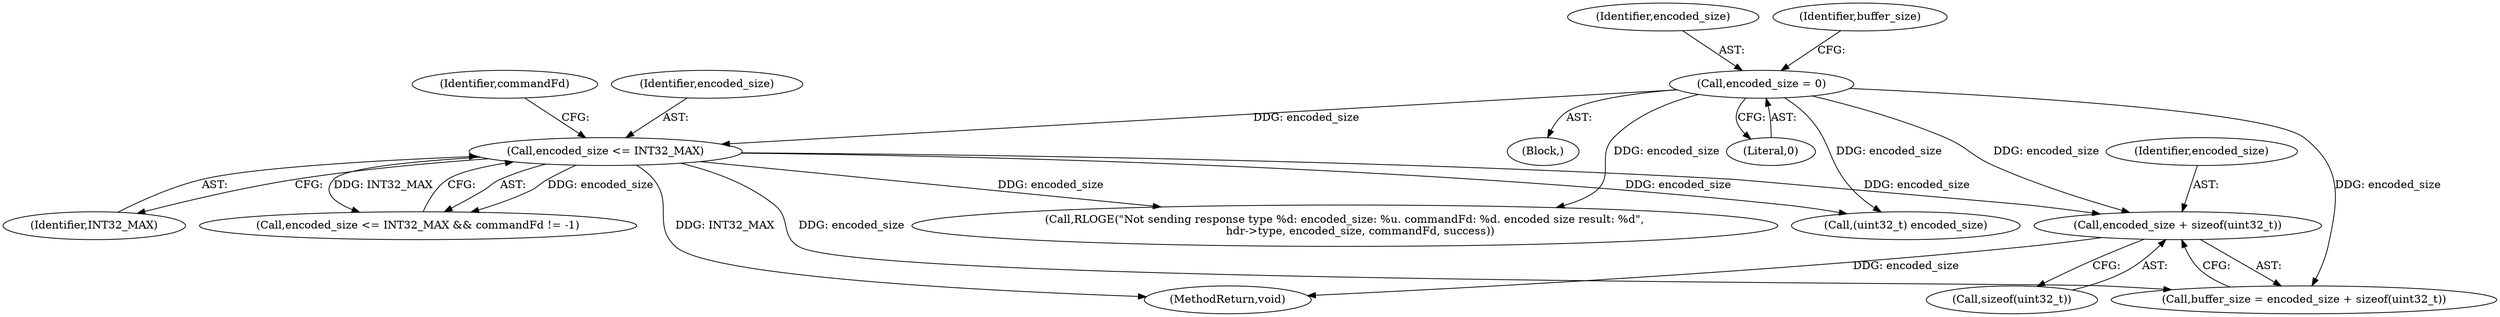 digraph "0_Android_95610818918f6f11fe7d23aca1380e6c0fac2af0_0@API" {
"1000140" [label="(Call,encoded_size + sizeof(uint32_t))"];
"1000104" [label="(Call,encoded_size = 0)"];
"1000130" [label="(Call,encoded_size <= INT32_MAX)"];
"1000138" [label="(Call,buffer_size = encoded_size + sizeof(uint32_t))"];
"1000141" [label="(Identifier,encoded_size)"];
"1000129" [label="(Call,encoded_size <= INT32_MAX && commandFd != -1)"];
"1000104" [label="(Call,encoded_size = 0)"];
"1000102" [label="(Block,)"];
"1000130" [label="(Call,encoded_size <= INT32_MAX)"];
"1000106" [label="(Literal,0)"];
"1000105" [label="(Identifier,encoded_size)"];
"1000110" [label="(Identifier,buffer_size)"];
"1000140" [label="(Call,encoded_size + sizeof(uint32_t))"];
"1000164" [label="(Call,(uint32_t) encoded_size)"];
"1000251" [label="(Call,RLOGE(\"Not sending response type %d: encoded_size: %u. commandFd: %d. encoded size result: %d\",\n         hdr->type, encoded_size, commandFd, success))"];
"1000132" [label="(Identifier,INT32_MAX)"];
"1000262" [label="(MethodReturn,void)"];
"1000142" [label="(Call,sizeof(uint32_t))"];
"1000131" [label="(Identifier,encoded_size)"];
"1000134" [label="(Identifier,commandFd)"];
"1000140" -> "1000138"  [label="AST: "];
"1000140" -> "1000142"  [label="CFG: "];
"1000141" -> "1000140"  [label="AST: "];
"1000142" -> "1000140"  [label="AST: "];
"1000138" -> "1000140"  [label="CFG: "];
"1000140" -> "1000262"  [label="DDG: encoded_size"];
"1000104" -> "1000140"  [label="DDG: encoded_size"];
"1000130" -> "1000140"  [label="DDG: encoded_size"];
"1000104" -> "1000102"  [label="AST: "];
"1000104" -> "1000106"  [label="CFG: "];
"1000105" -> "1000104"  [label="AST: "];
"1000106" -> "1000104"  [label="AST: "];
"1000110" -> "1000104"  [label="CFG: "];
"1000104" -> "1000130"  [label="DDG: encoded_size"];
"1000104" -> "1000138"  [label="DDG: encoded_size"];
"1000104" -> "1000164"  [label="DDG: encoded_size"];
"1000104" -> "1000251"  [label="DDG: encoded_size"];
"1000130" -> "1000129"  [label="AST: "];
"1000130" -> "1000132"  [label="CFG: "];
"1000131" -> "1000130"  [label="AST: "];
"1000132" -> "1000130"  [label="AST: "];
"1000134" -> "1000130"  [label="CFG: "];
"1000129" -> "1000130"  [label="CFG: "];
"1000130" -> "1000262"  [label="DDG: INT32_MAX"];
"1000130" -> "1000129"  [label="DDG: encoded_size"];
"1000130" -> "1000129"  [label="DDG: INT32_MAX"];
"1000130" -> "1000138"  [label="DDG: encoded_size"];
"1000130" -> "1000164"  [label="DDG: encoded_size"];
"1000130" -> "1000251"  [label="DDG: encoded_size"];
}
